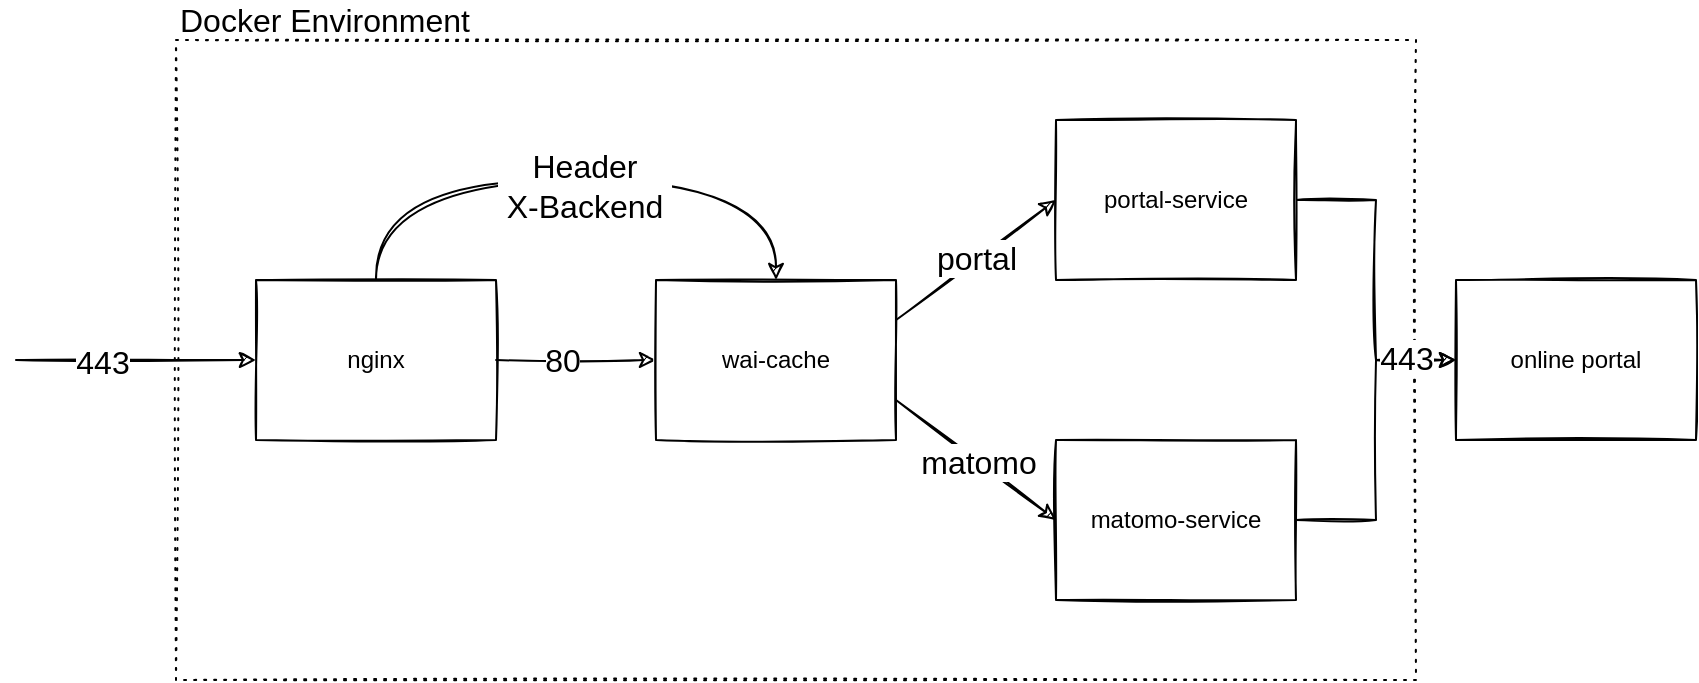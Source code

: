 <mxfile version="13.9.9" type="device"><diagram id="WCuBrI3YwBiTgEyHw8wy" name="Page-1"><mxGraphModel dx="1933" dy="924" grid="1" gridSize="10" guides="1" tooltips="1" connect="1" arrows="1" fold="1" page="1" pageScale="1" pageWidth="827" pageHeight="1169" math="0" shadow="0"><root><mxCell id="0"/><mxCell id="1" parent="0"/><mxCell id="vO7k8l2Xr9_fD6cYSjsD-14" value="" style="rounded=0;whiteSpace=wrap;html=1;sketch=1;dashed=1;dashPattern=1 4;" vertex="1" parent="1"><mxGeometry x="40" y="160" width="620" height="320" as="geometry"/></mxCell><mxCell id="vO7k8l2Xr9_fD6cYSjsD-4" value="" style="edgeStyle=orthogonalEdgeStyle;rounded=0;orthogonalLoop=1;jettySize=auto;html=1;sketch=1;" edge="1" parent="1" source="vO7k8l2Xr9_fD6cYSjsD-1" target="vO7k8l2Xr9_fD6cYSjsD-3"><mxGeometry relative="1" as="geometry"/></mxCell><mxCell id="vO7k8l2Xr9_fD6cYSjsD-16" value="80" style="edgeLabel;html=1;align=center;verticalAlign=middle;resizable=0;points=[];fontSize=16;" vertex="1" connectable="0" parent="vO7k8l2Xr9_fD6cYSjsD-4"><mxGeometry x="-0.175" relative="1" as="geometry"><mxPoint as="offset"/></mxGeometry></mxCell><mxCell id="vO7k8l2Xr9_fD6cYSjsD-22" style="edgeStyle=orthogonalEdgeStyle;rounded=0;sketch=1;orthogonalLoop=1;jettySize=auto;html=1;entryX=0.5;entryY=0;entryDx=0;entryDy=0;fontSize=16;exitX=0.5;exitY=0;exitDx=0;exitDy=0;curved=1;" edge="1" parent="1" source="vO7k8l2Xr9_fD6cYSjsD-1" target="vO7k8l2Xr9_fD6cYSjsD-3"><mxGeometry relative="1" as="geometry"><Array as="points"><mxPoint x="140" y="230"/><mxPoint x="340" y="230"/></Array></mxGeometry></mxCell><mxCell id="vO7k8l2Xr9_fD6cYSjsD-23" value="Header&lt;br&gt;&amp;nbsp;X-Backend&amp;nbsp;" style="edgeLabel;html=1;align=center;verticalAlign=middle;resizable=0;points=[];fontSize=16;" vertex="1" connectable="0" parent="vO7k8l2Xr9_fD6cYSjsD-22"><mxGeometry x="-0.089" y="1" relative="1" as="geometry"><mxPoint x="17" y="4" as="offset"/></mxGeometry></mxCell><mxCell id="vO7k8l2Xr9_fD6cYSjsD-1" value="nginx" style="rounded=0;whiteSpace=wrap;html=1;sketch=1;" vertex="1" parent="1"><mxGeometry x="80" y="280" width="120" height="80" as="geometry"/></mxCell><mxCell id="vO7k8l2Xr9_fD6cYSjsD-7" value="" style="rounded=0;sketch=1;orthogonalLoop=1;jettySize=auto;html=1;entryX=0;entryY=0.5;entryDx=0;entryDy=0;exitX=1;exitY=0.25;exitDx=0;exitDy=0;" edge="1" parent="1" source="vO7k8l2Xr9_fD6cYSjsD-3" target="vO7k8l2Xr9_fD6cYSjsD-6"><mxGeometry relative="1" as="geometry"/></mxCell><mxCell id="vO7k8l2Xr9_fD6cYSjsD-17" value="portal" style="edgeLabel;html=1;align=center;verticalAlign=middle;resizable=0;points=[];fontSize=16;" vertex="1" connectable="0" parent="vO7k8l2Xr9_fD6cYSjsD-7"><mxGeometry x="0.025" y="1" relative="1" as="geometry"><mxPoint as="offset"/></mxGeometry></mxCell><mxCell id="vO7k8l2Xr9_fD6cYSjsD-9" value="" style="rounded=0;sketch=1;orthogonalLoop=1;jettySize=auto;html=1;entryX=0;entryY=0.5;entryDx=0;entryDy=0;exitX=1;exitY=0.75;exitDx=0;exitDy=0;" edge="1" parent="1" source="vO7k8l2Xr9_fD6cYSjsD-3" target="vO7k8l2Xr9_fD6cYSjsD-8"><mxGeometry relative="1" as="geometry"/></mxCell><mxCell id="vO7k8l2Xr9_fD6cYSjsD-18" value="matomo" style="edgeLabel;html=1;align=center;verticalAlign=middle;resizable=0;points=[];fontSize=16;" vertex="1" connectable="0" parent="vO7k8l2Xr9_fD6cYSjsD-9"><mxGeometry x="0.013" relative="1" as="geometry"><mxPoint as="offset"/></mxGeometry></mxCell><mxCell id="vO7k8l2Xr9_fD6cYSjsD-3" value="wai-cache" style="rounded=0;whiteSpace=wrap;html=1;sketch=1;" vertex="1" parent="1"><mxGeometry x="280" y="280" width="120" height="80" as="geometry"/></mxCell><mxCell id="vO7k8l2Xr9_fD6cYSjsD-12" style="edgeStyle=orthogonalEdgeStyle;rounded=0;sketch=1;orthogonalLoop=1;jettySize=auto;html=1;entryX=0;entryY=0.5;entryDx=0;entryDy=0;" edge="1" parent="1" source="vO7k8l2Xr9_fD6cYSjsD-6" target="vO7k8l2Xr9_fD6cYSjsD-10"><mxGeometry relative="1" as="geometry"/></mxCell><mxCell id="vO7k8l2Xr9_fD6cYSjsD-6" value="portal-service" style="rounded=0;whiteSpace=wrap;html=1;sketch=1;" vertex="1" parent="1"><mxGeometry x="480" y="200" width="120" height="80" as="geometry"/></mxCell><mxCell id="vO7k8l2Xr9_fD6cYSjsD-11" value="" style="edgeStyle=orthogonalEdgeStyle;rounded=0;sketch=1;orthogonalLoop=1;jettySize=auto;html=1;" edge="1" parent="1" source="vO7k8l2Xr9_fD6cYSjsD-8" target="vO7k8l2Xr9_fD6cYSjsD-10"><mxGeometry relative="1" as="geometry"/></mxCell><mxCell id="vO7k8l2Xr9_fD6cYSjsD-19" value="443" style="edgeLabel;html=1;align=center;verticalAlign=middle;resizable=0;points=[];fontSize=16;" vertex="1" connectable="0" parent="vO7k8l2Xr9_fD6cYSjsD-11"><mxGeometry x="0.688" y="1" relative="1" as="geometry"><mxPoint as="offset"/></mxGeometry></mxCell><mxCell id="vO7k8l2Xr9_fD6cYSjsD-8" value="matomo-service" style="rounded=0;whiteSpace=wrap;html=1;sketch=1;" vertex="1" parent="1"><mxGeometry x="480" y="360" width="120" height="80" as="geometry"/></mxCell><mxCell id="vO7k8l2Xr9_fD6cYSjsD-10" value="online portal" style="rounded=0;whiteSpace=wrap;html=1;sketch=1;" vertex="1" parent="1"><mxGeometry x="680" y="280" width="120" height="80" as="geometry"/></mxCell><mxCell id="vO7k8l2Xr9_fD6cYSjsD-15" value="Docker Environment" style="text;html=1;strokeColor=none;fillColor=none;align=left;verticalAlign=middle;whiteSpace=wrap;rounded=0;dashed=1;dashPattern=1 4;sketch=1;fontSize=16;" vertex="1" parent="1"><mxGeometry x="40" y="140" width="200" height="20" as="geometry"/></mxCell><mxCell id="vO7k8l2Xr9_fD6cYSjsD-20" value="" style="endArrow=classic;html=1;fontSize=16;sketch=1;entryX=0;entryY=0.5;entryDx=0;entryDy=0;" edge="1" parent="1" target="vO7k8l2Xr9_fD6cYSjsD-1"><mxGeometry width="50" height="50" relative="1" as="geometry"><mxPoint x="-40" y="320" as="sourcePoint"/><mxPoint x="60" y="320" as="targetPoint"/></mxGeometry></mxCell><mxCell id="vO7k8l2Xr9_fD6cYSjsD-21" value="443" style="edgeLabel;html=1;align=center;verticalAlign=middle;resizable=0;points=[];fontSize=16;" vertex="1" connectable="0" parent="vO7k8l2Xr9_fD6cYSjsD-20"><mxGeometry x="-0.283" y="-1" relative="1" as="geometry"><mxPoint as="offset"/></mxGeometry></mxCell></root></mxGraphModel></diagram></mxfile>